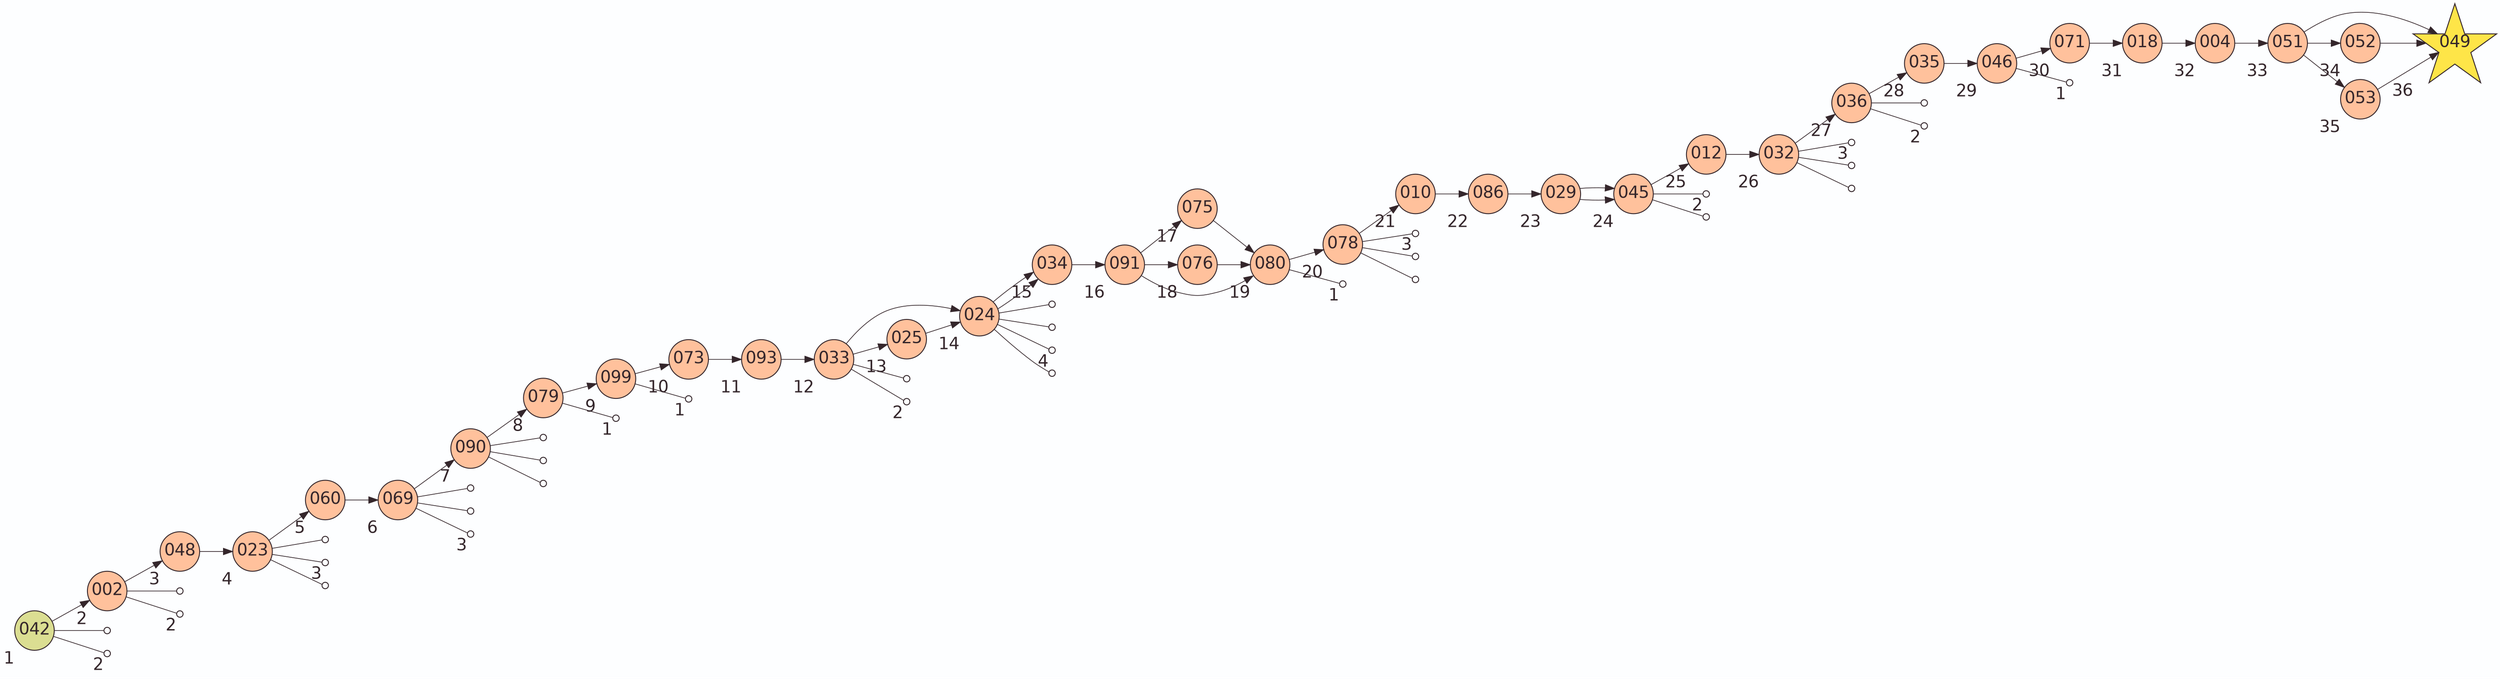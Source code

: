 digraph G {
    layout=dot
    rankdir=LR
    bgcolor="#FDFEFF"
    edge [color="#34262B" penwidth=0.75]
    node [
        shape=star
        fixedsize=true
        width=0.3
        height=0.3
        fillcolor="#FEE548"
        color="#34262B"
        fontcolor="#34262B"
        fontsize=18
        penwidth=1
        style=filled
        label=""
    ]
    
    node [width=1.2 height=1.2 fontname=Helvetica label="\N"]
    049
    node [ width=0.6 height=0.6 shape=circle fillcolor="#FFC19C"]
    002 [xlabel=2]
    004 [xlabel=32]
    010 [xlabel=21]
    012 [xlabel=25]
    018 [xlabel=31]
    023 [xlabel=4]
    024 [xlabel=14]
    025 [xlabel=13]
    029 [xlabel=23]
    032 [xlabel=26]
    033 [xlabel=12]
    034 [xlabel=15]
    035 [xlabel=28]
    036 [xlabel=27]
    045 [xlabel=24]
    046 [xlabel=29]
    048 [xlabel=3]
    049 [xlabel=36]
    051 [xlabel=33]
    052 [xlabel=34]
    053 [xlabel=35]
    060 [xlabel=5]
    069 [xlabel=6]
    071 [xlabel=30]
    073 [xlabel=10]
    075 [xlabel=17]
    076 [xlabel=18]
    078 [xlabel=20]
    079 [xlabel=8]
    080 [xlabel=19]
    086 [xlabel=22]
    090 [xlabel=7]
    091 [xlabel=16]
    093 [xlabel=11]
    099 [xlabel=9]
    node [fillcolor="#DBDE92"]
    
    042 [xlabel=1]
    
    002 -> 048
    004 -> 051
    010 -> 086
    012 -> 032
    018 -> 004
    023 -> 060
    024 -> 034
    024 -> 034
    025 -> 024
    029 -> 045
    029 -> 045
    032 -> 036
    033 -> 024
    033 -> 025
    034 -> 091
    035 -> 046
    036 -> 035
    042 -> 002
    045 -> 012
    046 -> 071
    048 -> 023
    051 -> 049
    051 -> 052
    051 -> 053
    052 -> 049
    053 -> 049
    060 -> 069
    069 -> 090
    071 -> 018
    073 -> 093
    075 -> 080
    076 -> 080
    078 -> 010
    079 -> 099
    080 -> 078
    086 -> 029
    090 -> 079
    091 -> 075
    091 -> 076
    091 -> 080
    093 -> 033
    099 -> 073
    node [width=0.1 height=0.1 label="" fillcolor=none]
    128655226577199
    136221754469805 [xlabel=2]
    136974024208867
    138282073330312
    138996212731035 [xlabel=2]
    140206456605608 [xlabel=2]
    14915938923952 [xlabel=1]
    161821468565730
    165888542179420
    166013587439609 [xlabel=4]
    167117019028817
    18186036980160
    18786734952407
    193594500728372 [xlabel=1]
    218198158603602 [xlabel=2]
    238466580765852
    270524817733798
    27493202200923
    278716494646762 [xlabel=2]
    28359990687086 [xlabel=1]
    34285849059910 [xlabel=3]
    34285849060722
    34285849061160
    37150133620128
    37373906110135 [xlabel=3]
    44650742398740 [xlabel=1]
    47890482868936 [xlabel=3]
    48955627140666
    50457013926347
    51796000688695
    71218742664725
    72792619708639
    75420150557596 [xlabel=3]
    edge [arrowhead=none]
    002 -> 136974024208867
    002 -> 140206456605608
    023 -> 37150133620128
    023 -> 47890482868936
    023 -> 50457013926347
    024 -> 161821468565730
    024 -> 165888542179420
    024 -> 166013587439609
    024 -> 167117019028817
    032 -> 37373906110135
    032 -> 48955627140666
    032 -> 51796000688695
    033 -> 138282073330312
    033 -> 138996212731035
    036 -> 128655226577199
    036 -> 136221754469805
    042 -> 270524817733798
    042 -> 278716494646762
    045 -> 218198158603602
    045 -> 238466580765852
    046 -> 193594500728372
    069 -> 71218742664725
    069 -> 72792619708639
    069 -> 75420150557596
    078 -> 34285849059910
    078 -> 34285849060722
    078 -> 34285849061160
    079 -> 44650742398740
    080 -> 28359990687086
    090 -> 18186036980160
    090 -> 18786734952407
    090 -> 27493202200923
    099 -> 14915938923952
}
